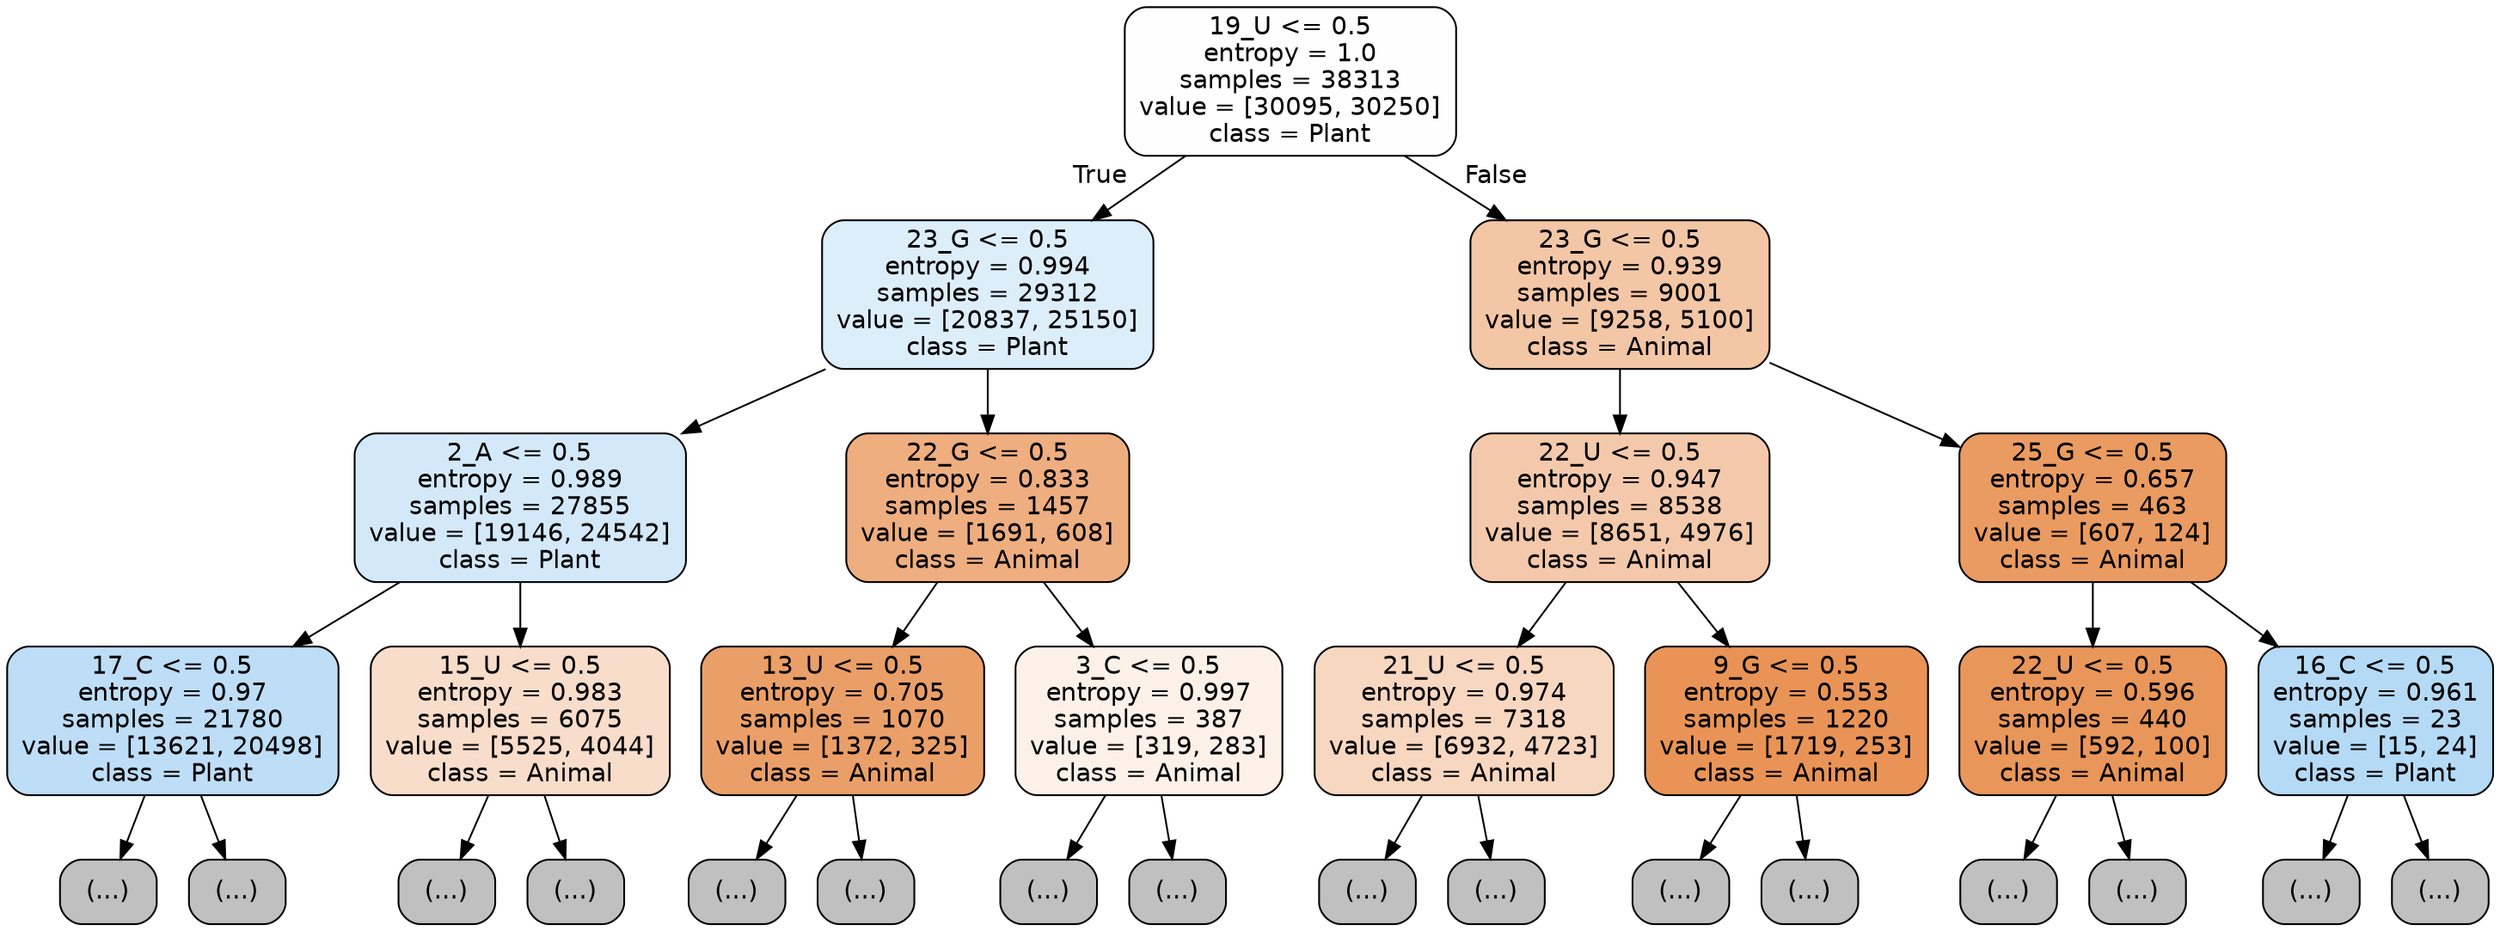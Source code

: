 digraph Tree {
node [shape=box, style="filled, rounded", color="black", fontname="helvetica"] ;
edge [fontname="helvetica"] ;
0 [label="19_U <= 0.5\nentropy = 1.0\nsamples = 38313\nvalue = [30095, 30250]\nclass = Plant", fillcolor="#fefeff"] ;
1 [label="23_G <= 0.5\nentropy = 0.994\nsamples = 29312\nvalue = [20837, 25150]\nclass = Plant", fillcolor="#ddeefb"] ;
0 -> 1 [labeldistance=2.5, labelangle=45, headlabel="True"] ;
2 [label="2_A <= 0.5\nentropy = 0.989\nsamples = 27855\nvalue = [19146, 24542]\nclass = Plant", fillcolor="#d3e9f9"] ;
1 -> 2 ;
3 [label="17_C <= 0.5\nentropy = 0.97\nsamples = 21780\nvalue = [13621, 20498]\nclass = Plant", fillcolor="#bddef6"] ;
2 -> 3 ;
4 [label="(...)", fillcolor="#C0C0C0"] ;
3 -> 4 ;
7113 [label="(...)", fillcolor="#C0C0C0"] ;
3 -> 7113 ;
9136 [label="15_U <= 0.5\nentropy = 0.983\nsamples = 6075\nvalue = [5525, 4044]\nclass = Animal", fillcolor="#f8ddca"] ;
2 -> 9136 ;
9137 [label="(...)", fillcolor="#C0C0C0"] ;
9136 -> 9137 ;
11104 [label="(...)", fillcolor="#C0C0C0"] ;
9136 -> 11104 ;
11925 [label="22_G <= 0.5\nentropy = 0.833\nsamples = 1457\nvalue = [1691, 608]\nclass = Animal", fillcolor="#eeae80"] ;
1 -> 11925 ;
11926 [label="13_U <= 0.5\nentropy = 0.705\nsamples = 1070\nvalue = [1372, 325]\nclass = Animal", fillcolor="#eb9f68"] ;
11925 -> 11926 ;
11927 [label="(...)", fillcolor="#C0C0C0"] ;
11926 -> 11927 ;
12176 [label="(...)", fillcolor="#C0C0C0"] ;
11926 -> 12176 ;
12299 [label="3_C <= 0.5\nentropy = 0.997\nsamples = 387\nvalue = [319, 283]\nclass = Animal", fillcolor="#fcf1e9"] ;
11925 -> 12299 ;
12300 [label="(...)", fillcolor="#C0C0C0"] ;
12299 -> 12300 ;
12431 [label="(...)", fillcolor="#C0C0C0"] ;
12299 -> 12431 ;
12486 [label="23_G <= 0.5\nentropy = 0.939\nsamples = 9001\nvalue = [9258, 5100]\nclass = Animal", fillcolor="#f3c6a6"] ;
0 -> 12486 [labeldistance=2.5, labelangle=-45, headlabel="False"] ;
12487 [label="22_U <= 0.5\nentropy = 0.947\nsamples = 8538\nvalue = [8651, 4976]\nclass = Animal", fillcolor="#f4c9ab"] ;
12486 -> 12487 ;
12488 [label="21_U <= 0.5\nentropy = 0.974\nsamples = 7318\nvalue = [6932, 4723]\nclass = Animal", fillcolor="#f7d7c0"] ;
12487 -> 12488 ;
12489 [label="(...)", fillcolor="#C0C0C0"] ;
12488 -> 12489 ;
15584 [label="(...)", fillcolor="#C0C0C0"] ;
12488 -> 15584 ;
16457 [label="9_G <= 0.5\nentropy = 0.553\nsamples = 1220\nvalue = [1719, 253]\nclass = Animal", fillcolor="#e99456"] ;
12487 -> 16457 ;
16458 [label="(...)", fillcolor="#C0C0C0"] ;
16457 -> 16458 ;
16805 [label="(...)", fillcolor="#C0C0C0"] ;
16457 -> 16805 ;
16898 [label="25_G <= 0.5\nentropy = 0.657\nsamples = 463\nvalue = [607, 124]\nclass = Animal", fillcolor="#ea9b61"] ;
12486 -> 16898 ;
16899 [label="22_U <= 0.5\nentropy = 0.596\nsamples = 440\nvalue = [592, 100]\nclass = Animal", fillcolor="#e9965a"] ;
16898 -> 16899 ;
16900 [label="(...)", fillcolor="#C0C0C0"] ;
16899 -> 16900 ;
17033 [label="(...)", fillcolor="#C0C0C0"] ;
16899 -> 17033 ;
17064 [label="16_C <= 0.5\nentropy = 0.961\nsamples = 23\nvalue = [15, 24]\nclass = Plant", fillcolor="#b5daf5"] ;
16898 -> 17064 ;
17065 [label="(...)", fillcolor="#C0C0C0"] ;
17064 -> 17065 ;
17074 [label="(...)", fillcolor="#C0C0C0"] ;
17064 -> 17074 ;
}